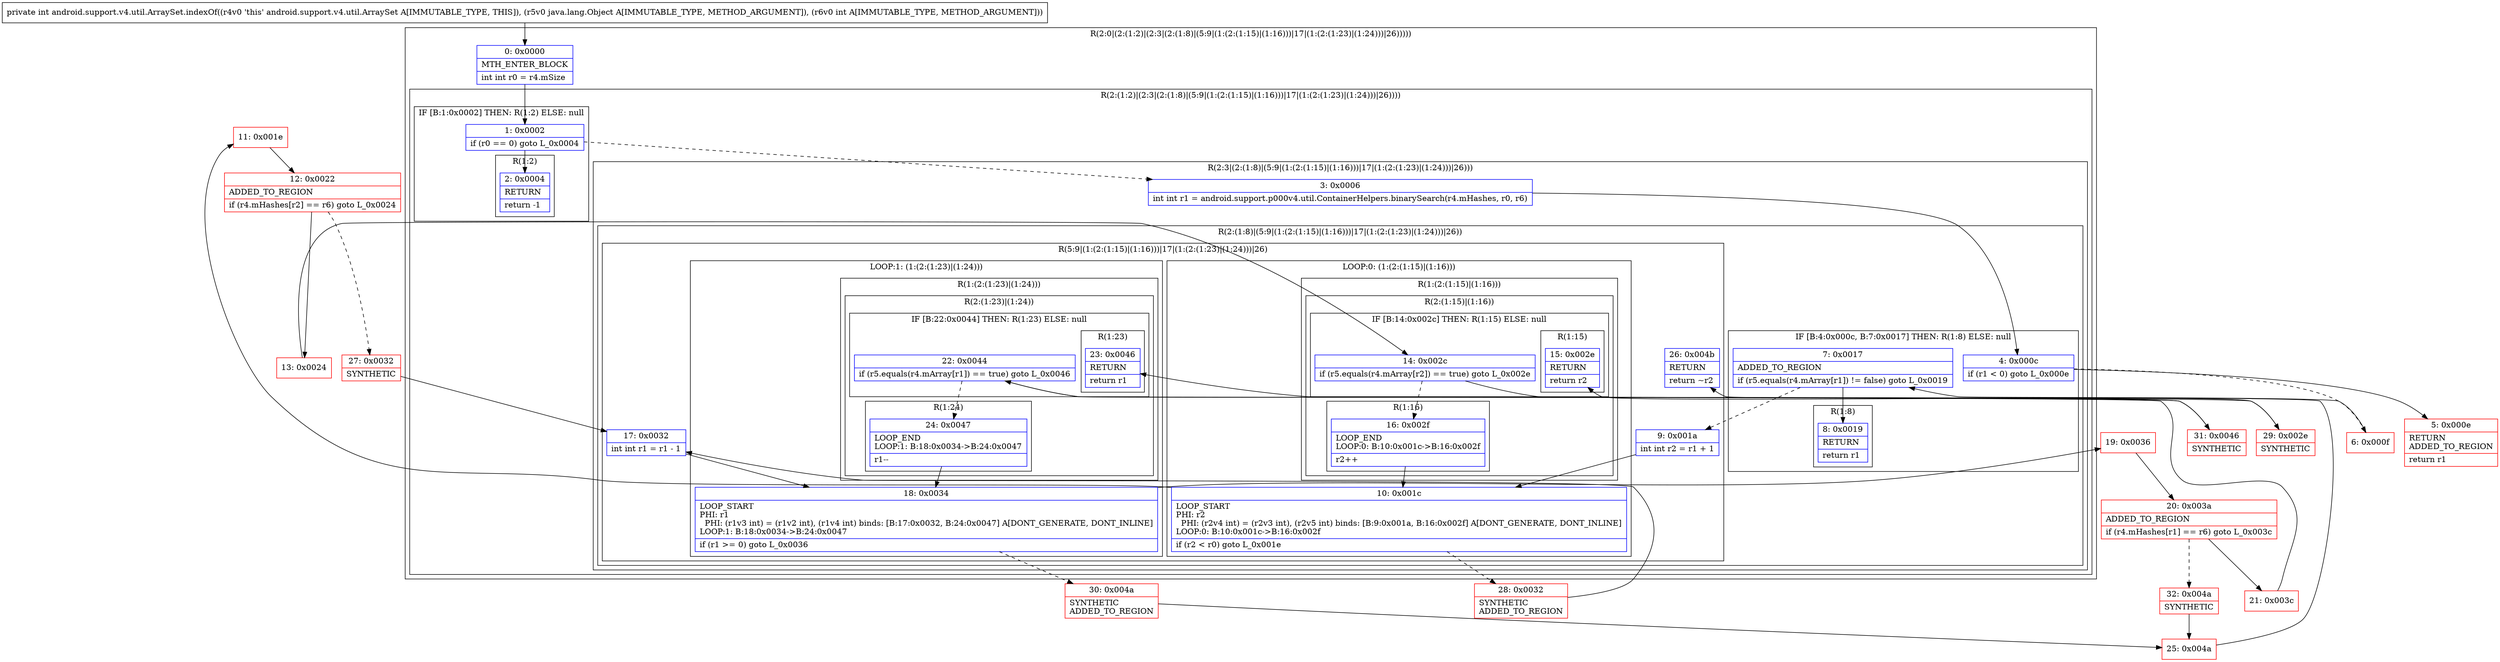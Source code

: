 digraph "CFG forandroid.support.v4.util.ArraySet.indexOf(Ljava\/lang\/Object;I)I" {
subgraph cluster_Region_1747767494 {
label = "R(2:0|(2:(1:2)|(2:3|(2:(1:8)|(5:9|(1:(2:(1:15)|(1:16)))|17|(1:(2:(1:23)|(1:24)))|26)))))";
node [shape=record,color=blue];
Node_0 [shape=record,label="{0\:\ 0x0000|MTH_ENTER_BLOCK\l|int int r0 = r4.mSize\l}"];
subgraph cluster_Region_1782294200 {
label = "R(2:(1:2)|(2:3|(2:(1:8)|(5:9|(1:(2:(1:15)|(1:16)))|17|(1:(2:(1:23)|(1:24)))|26))))";
node [shape=record,color=blue];
subgraph cluster_IfRegion_896641627 {
label = "IF [B:1:0x0002] THEN: R(1:2) ELSE: null";
node [shape=record,color=blue];
Node_1 [shape=record,label="{1\:\ 0x0002|if (r0 == 0) goto L_0x0004\l}"];
subgraph cluster_Region_619404243 {
label = "R(1:2)";
node [shape=record,color=blue];
Node_2 [shape=record,label="{2\:\ 0x0004|RETURN\l|return \-1\l}"];
}
}
subgraph cluster_Region_1878054017 {
label = "R(2:3|(2:(1:8)|(5:9|(1:(2:(1:15)|(1:16)))|17|(1:(2:(1:23)|(1:24)))|26)))";
node [shape=record,color=blue];
Node_3 [shape=record,label="{3\:\ 0x0006|int int r1 = android.support.p000v4.util.ContainerHelpers.binarySearch(r4.mHashes, r0, r6)\l}"];
subgraph cluster_Region_153385213 {
label = "R(2:(1:8)|(5:9|(1:(2:(1:15)|(1:16)))|17|(1:(2:(1:23)|(1:24)))|26))";
node [shape=record,color=blue];
subgraph cluster_IfRegion_1981431032 {
label = "IF [B:4:0x000c, B:7:0x0017] THEN: R(1:8) ELSE: null";
node [shape=record,color=blue];
Node_4 [shape=record,label="{4\:\ 0x000c|if (r1 \< 0) goto L_0x000e\l}"];
Node_7 [shape=record,label="{7\:\ 0x0017|ADDED_TO_REGION\l|if (r5.equals(r4.mArray[r1]) != false) goto L_0x0019\l}"];
subgraph cluster_Region_1317102354 {
label = "R(1:8)";
node [shape=record,color=blue];
Node_8 [shape=record,label="{8\:\ 0x0019|RETURN\l|return r1\l}"];
}
}
subgraph cluster_Region_658305695 {
label = "R(5:9|(1:(2:(1:15)|(1:16)))|17|(1:(2:(1:23)|(1:24)))|26)";
node [shape=record,color=blue];
Node_9 [shape=record,label="{9\:\ 0x001a|int int r2 = r1 + 1\l}"];
subgraph cluster_LoopRegion_2017356249 {
label = "LOOP:0: (1:(2:(1:15)|(1:16)))";
node [shape=record,color=blue];
Node_10 [shape=record,label="{10\:\ 0x001c|LOOP_START\lPHI: r2 \l  PHI: (r2v4 int) = (r2v3 int), (r2v5 int) binds: [B:9:0x001a, B:16:0x002f] A[DONT_GENERATE, DONT_INLINE]\lLOOP:0: B:10:0x001c\-\>B:16:0x002f\l|if (r2 \< r0) goto L_0x001e\l}"];
subgraph cluster_Region_398722046 {
label = "R(1:(2:(1:15)|(1:16)))";
node [shape=record,color=blue];
subgraph cluster_Region_545090008 {
label = "R(2:(1:15)|(1:16))";
node [shape=record,color=blue];
subgraph cluster_IfRegion_186459020 {
label = "IF [B:14:0x002c] THEN: R(1:15) ELSE: null";
node [shape=record,color=blue];
Node_14 [shape=record,label="{14\:\ 0x002c|if (r5.equals(r4.mArray[r2]) == true) goto L_0x002e\l}"];
subgraph cluster_Region_1312905230 {
label = "R(1:15)";
node [shape=record,color=blue];
Node_15 [shape=record,label="{15\:\ 0x002e|RETURN\l|return r2\l}"];
}
}
subgraph cluster_Region_742860544 {
label = "R(1:16)";
node [shape=record,color=blue];
Node_16 [shape=record,label="{16\:\ 0x002f|LOOP_END\lLOOP:0: B:10:0x001c\-\>B:16:0x002f\l|r2++\l}"];
}
}
}
}
Node_17 [shape=record,label="{17\:\ 0x0032|int int r1 = r1 \- 1\l}"];
subgraph cluster_LoopRegion_457423537 {
label = "LOOP:1: (1:(2:(1:23)|(1:24)))";
node [shape=record,color=blue];
Node_18 [shape=record,label="{18\:\ 0x0034|LOOP_START\lPHI: r1 \l  PHI: (r1v3 int) = (r1v2 int), (r1v4 int) binds: [B:17:0x0032, B:24:0x0047] A[DONT_GENERATE, DONT_INLINE]\lLOOP:1: B:18:0x0034\-\>B:24:0x0047\l|if (r1 \>= 0) goto L_0x0036\l}"];
subgraph cluster_Region_1589021639 {
label = "R(1:(2:(1:23)|(1:24)))";
node [shape=record,color=blue];
subgraph cluster_Region_1962931068 {
label = "R(2:(1:23)|(1:24))";
node [shape=record,color=blue];
subgraph cluster_IfRegion_2032200470 {
label = "IF [B:22:0x0044] THEN: R(1:23) ELSE: null";
node [shape=record,color=blue];
Node_22 [shape=record,label="{22\:\ 0x0044|if (r5.equals(r4.mArray[r1]) == true) goto L_0x0046\l}"];
subgraph cluster_Region_1038441748 {
label = "R(1:23)";
node [shape=record,color=blue];
Node_23 [shape=record,label="{23\:\ 0x0046|RETURN\l|return r1\l}"];
}
}
subgraph cluster_Region_237630291 {
label = "R(1:24)";
node [shape=record,color=blue];
Node_24 [shape=record,label="{24\:\ 0x0047|LOOP_END\lLOOP:1: B:18:0x0034\-\>B:24:0x0047\l|r1\-\-\l}"];
}
}
}
}
Node_26 [shape=record,label="{26\:\ 0x004b|RETURN\l|return ~r2\l}"];
}
}
}
}
}
Node_5 [shape=record,color=red,label="{5\:\ 0x000e|RETURN\lADDED_TO_REGION\l|return r1\l}"];
Node_6 [shape=record,color=red,label="{6\:\ 0x000f}"];
Node_11 [shape=record,color=red,label="{11\:\ 0x001e}"];
Node_12 [shape=record,color=red,label="{12\:\ 0x0022|ADDED_TO_REGION\l|if (r4.mHashes[r2] == r6) goto L_0x0024\l}"];
Node_13 [shape=record,color=red,label="{13\:\ 0x0024}"];
Node_19 [shape=record,color=red,label="{19\:\ 0x0036}"];
Node_20 [shape=record,color=red,label="{20\:\ 0x003a|ADDED_TO_REGION\l|if (r4.mHashes[r1] == r6) goto L_0x003c\l}"];
Node_21 [shape=record,color=red,label="{21\:\ 0x003c}"];
Node_25 [shape=record,color=red,label="{25\:\ 0x004a}"];
Node_27 [shape=record,color=red,label="{27\:\ 0x0032|SYNTHETIC\l}"];
Node_28 [shape=record,color=red,label="{28\:\ 0x0032|SYNTHETIC\lADDED_TO_REGION\l}"];
Node_29 [shape=record,color=red,label="{29\:\ 0x002e|SYNTHETIC\l}"];
Node_30 [shape=record,color=red,label="{30\:\ 0x004a|SYNTHETIC\lADDED_TO_REGION\l}"];
Node_31 [shape=record,color=red,label="{31\:\ 0x0046|SYNTHETIC\l}"];
Node_32 [shape=record,color=red,label="{32\:\ 0x004a|SYNTHETIC\l}"];
MethodNode[shape=record,label="{private int android.support.v4.util.ArraySet.indexOf((r4v0 'this' android.support.v4.util.ArraySet A[IMMUTABLE_TYPE, THIS]), (r5v0 java.lang.Object A[IMMUTABLE_TYPE, METHOD_ARGUMENT]), (r6v0 int A[IMMUTABLE_TYPE, METHOD_ARGUMENT])) }"];
MethodNode -> Node_0;
Node_0 -> Node_1;
Node_1 -> Node_2;
Node_1 -> Node_3[style=dashed];
Node_3 -> Node_4;
Node_4 -> Node_5;
Node_4 -> Node_6[style=dashed];
Node_7 -> Node_8;
Node_7 -> Node_9[style=dashed];
Node_9 -> Node_10;
Node_10 -> Node_11;
Node_10 -> Node_28[style=dashed];
Node_14 -> Node_16[style=dashed];
Node_14 -> Node_29;
Node_16 -> Node_10;
Node_17 -> Node_18;
Node_18 -> Node_19;
Node_18 -> Node_30[style=dashed];
Node_22 -> Node_24[style=dashed];
Node_22 -> Node_31;
Node_24 -> Node_18;
Node_6 -> Node_7;
Node_11 -> Node_12;
Node_12 -> Node_13;
Node_12 -> Node_27[style=dashed];
Node_13 -> Node_14;
Node_19 -> Node_20;
Node_20 -> Node_21;
Node_20 -> Node_32[style=dashed];
Node_21 -> Node_22;
Node_25 -> Node_26;
Node_27 -> Node_17;
Node_28 -> Node_17;
Node_29 -> Node_15;
Node_30 -> Node_25;
Node_31 -> Node_23;
Node_32 -> Node_25;
}

